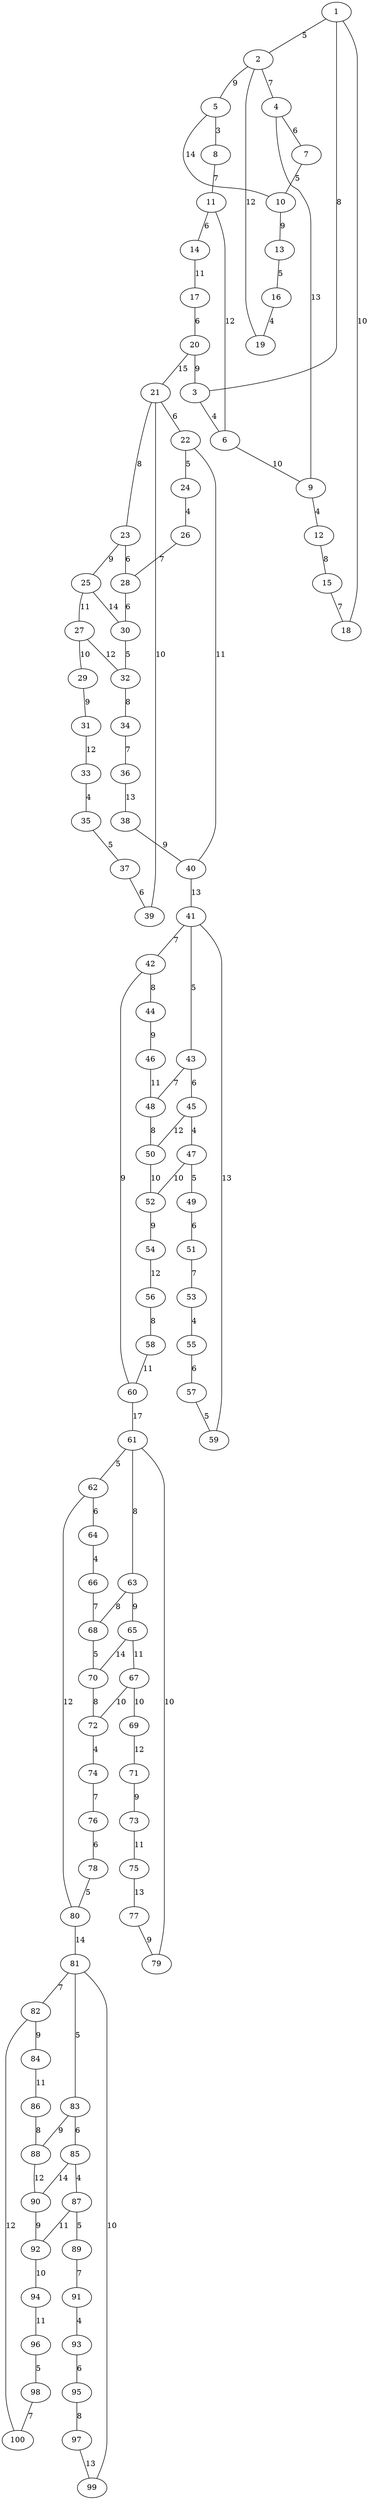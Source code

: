 graph G {
    1 -- 2 [label=5];
    1 -- 3 [label=8];
    2 -- 4 [label=7];
    2 -- 5 [label=9];
    3 -- 6 [label=4];
    4 -- 7 [label=6];
    5 -- 8 [label=3];
    6 -- 9 [label=10];
    7 -- 10 [label=5];
    8 -- 11 [label=7];
    9 -- 12 [label=4];
    10 -- 13 [label=9];
    11 -- 14 [label=6];
    12 -- 15 [label=8];
    13 -- 16 [label=5];
    14 -- 17 [label=11];
    15 -- 18 [label=7];
    16 -- 19 [label=4];
    17 -- 20 [label=6];
    18 -- 1 [label=10];
    19 -- 2 [label=12];
    20 -- 3 [label=9];
    4 -- 9 [label=13];
    5 -- 10 [label=14];
    6 -- 11 [label=12];
    21 -- 22 [label=6];
    21 -- 23 [label=8];
    22 -- 24 [label=5];
    23 -- 25 [label=9];
    24 -- 26 [label=4];
    25 -- 27 [label=11];
    26 -- 28 [label=7];
    27 -- 29 [label=10];
    28 -- 30 [label=6];
    29 -- 31 [label=9];
    30 -- 32 [label=5];
    31 -- 33 [label=12];
    32 -- 34 [label=8];
    33 -- 35 [label=4];
    34 -- 36 [label=7];
    35 -- 37 [label=5];
    36 -- 38 [label=13];
    37 -- 39 [label=6];
    38 -- 40 [label=9];
    39 -- 21 [label=10];
    40 -- 22 [label=11];
    23 -- 28 [label=6];
    25 -- 30 [label=14];
    27 -- 32 [label=12];
    41 -- 42 [label=7];
    41 -- 43 [label=5];
    42 -- 44 [label=8];
    43 -- 45 [label=6];
    44 -- 46 [label=9];
    45 -- 47 [label=4];
    46 -- 48 [label=11];
    47 -- 49 [label=5];
    48 -- 50 [label=8];
    49 -- 51 [label=6];
    50 -- 52 [label=10];
    51 -- 53 [label=7];
    52 -- 54 [label=9];
    53 -- 55 [label=4];
    54 -- 56 [label=12];
    55 -- 57 [label=6];
    56 -- 58 [label=8];
    57 -- 59 [label=5];
    58 -- 60 [label=11];
    59 -- 41 [label=13];
    60 -- 42 [label=9];
    43 -- 48 [label=7];
    45 -- 50 [label=12];
    47 -- 52 [label=10];
    61 -- 62 [label=5];
    61 -- 63 [label=8];
    62 -- 64 [label=6];
    63 -- 65 [label=9];
    64 -- 66 [label=4];
    65 -- 67 [label=11];
    66 -- 68 [label=7];
    67 -- 69 [label=10];
    68 -- 70 [label=5];
    69 -- 71 [label=12];
    70 -- 72 [label=8];
    71 -- 73 [label=9];
    72 -- 74 [label=4];
    73 -- 75 [label=11];
    74 -- 76 [label=7];
    75 -- 77 [label=13];
    76 -- 78 [label=6];
    77 -- 79 [label=9];
    78 -- 80 [label=5];
    79 -- 61 [label=10];
    80 -- 62 [label=12];
    63 -- 68 [label=8];
    65 -- 70 [label=14];
    67 -- 72 [label=10];
    81 -- 82 [label=7];
    81 -- 83 [label=5];
    82 -- 84 [label=9];
    83 -- 85 [label=6];
    84 -- 86 [label=11];
    85 -- 87 [label=4];
    86 -- 88 [label=8];
    87 -- 89 [label=5];
    88 -- 90 [label=12];
    89 -- 91 [label=7];
    90 -- 92 [label=9];
    91 -- 93 [label=4];
    92 -- 94 [label=10];
    93 -- 95 [label=6];
    94 -- 96 [label=11];
    95 -- 97 [label=8];
    96 -- 98 [label=5];
    97 -- 99 [label=13];
    98 -- 100 [label=7];
    99 -- 81 [label=10];
    100 -- 82 [label=12];
    83 -- 88 [label=9];
    85 -- 90 [label=14];
    87 -- 92 [label=11];
    20 -- 21 [label=15];
    40 -- 41 [label=13];
    60 -- 61 [label=17];
    80 -- 81 [label=14];
}
